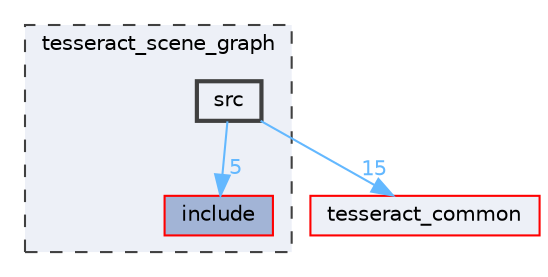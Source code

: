 digraph "tesseract_scene_graph/src"
{
 // LATEX_PDF_SIZE
  bgcolor="transparent";
  edge [fontname=Helvetica,fontsize=10,labelfontname=Helvetica,labelfontsize=10];
  node [fontname=Helvetica,fontsize=10,shape=box,height=0.2,width=0.4];
  compound=true
  subgraph clusterdir_80ecf6fe8b2ccd2d6af6fe314205f076 {
    graph [ bgcolor="#edf0f7", pencolor="grey25", label="tesseract_scene_graph", fontname=Helvetica,fontsize=10 style="filled,dashed", URL="dir_80ecf6fe8b2ccd2d6af6fe314205f076.html",tooltip=""]
  dir_8661b538d50f203c2b5cffbb39cc534e [label="include", fillcolor="#a2b4d6", color="red", style="filled", URL="dir_8661b538d50f203c2b5cffbb39cc534e.html",tooltip=""];
  dir_ba0d13ffc9de1cd95f38f251d3fb824d [label="src", fillcolor="#edf0f7", color="grey25", style="filled,bold", URL="dir_ba0d13ffc9de1cd95f38f251d3fb824d.html",tooltip=""];
  }
  dir_8430b83f3af685b4c96d298a32e9aa37 [label="tesseract_common", fillcolor="#edf0f7", color="red", style="filled", URL="dir_8430b83f3af685b4c96d298a32e9aa37.html",tooltip=""];
  dir_ba0d13ffc9de1cd95f38f251d3fb824d->dir_8430b83f3af685b4c96d298a32e9aa37 [headlabel="15", labeldistance=1.5 headhref="dir_000064_000075.html" color="steelblue1" fontcolor="steelblue1"];
  dir_ba0d13ffc9de1cd95f38f251d3fb824d->dir_8661b538d50f203c2b5cffbb39cc534e [headlabel="5", labeldistance=1.5 headhref="dir_000064_000039.html" color="steelblue1" fontcolor="steelblue1"];
}
